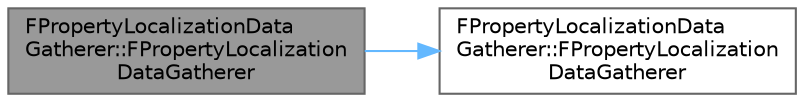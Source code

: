 digraph "FPropertyLocalizationDataGatherer::FPropertyLocalizationDataGatherer"
{
 // INTERACTIVE_SVG=YES
 // LATEX_PDF_SIZE
  bgcolor="transparent";
  edge [fontname=Helvetica,fontsize=10,labelfontname=Helvetica,labelfontsize=10];
  node [fontname=Helvetica,fontsize=10,shape=box,height=0.2,width=0.4];
  rankdir="LR";
  Node1 [id="Node000001",label="FPropertyLocalizationData\lGatherer::FPropertyLocalization\lDataGatherer",height=0.2,width=0.4,color="gray40", fillcolor="grey60", style="filled", fontcolor="black",tooltip=" "];
  Node1 -> Node2 [id="edge1_Node000001_Node000002",color="steelblue1",style="solid",tooltip=" "];
  Node2 [id="Node000002",label="FPropertyLocalizationData\lGatherer::FPropertyLocalization\lDataGatherer",height=0.2,width=0.4,color="grey40", fillcolor="white", style="filled",URL="$d1/d7c/classFPropertyLocalizationDataGatherer.html#a43f26da7e2b992f99c1974eccd66d1c1",tooltip=" "];
}
